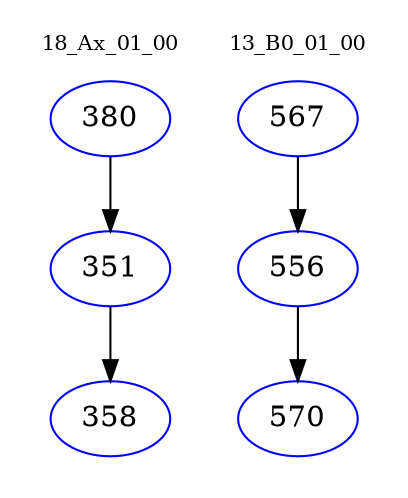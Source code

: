 digraph{
subgraph cluster_0 {
color = white
label = "18_Ax_01_00";
fontsize=10;
T0_380 [label="380", color="blue"]
T0_380 -> T0_351 [color="black"]
T0_351 [label="351", color="blue"]
T0_351 -> T0_358 [color="black"]
T0_358 [label="358", color="blue"]
}
subgraph cluster_1 {
color = white
label = "13_B0_01_00";
fontsize=10;
T1_567 [label="567", color="blue"]
T1_567 -> T1_556 [color="black"]
T1_556 [label="556", color="blue"]
T1_556 -> T1_570 [color="black"]
T1_570 [label="570", color="blue"]
}
}
